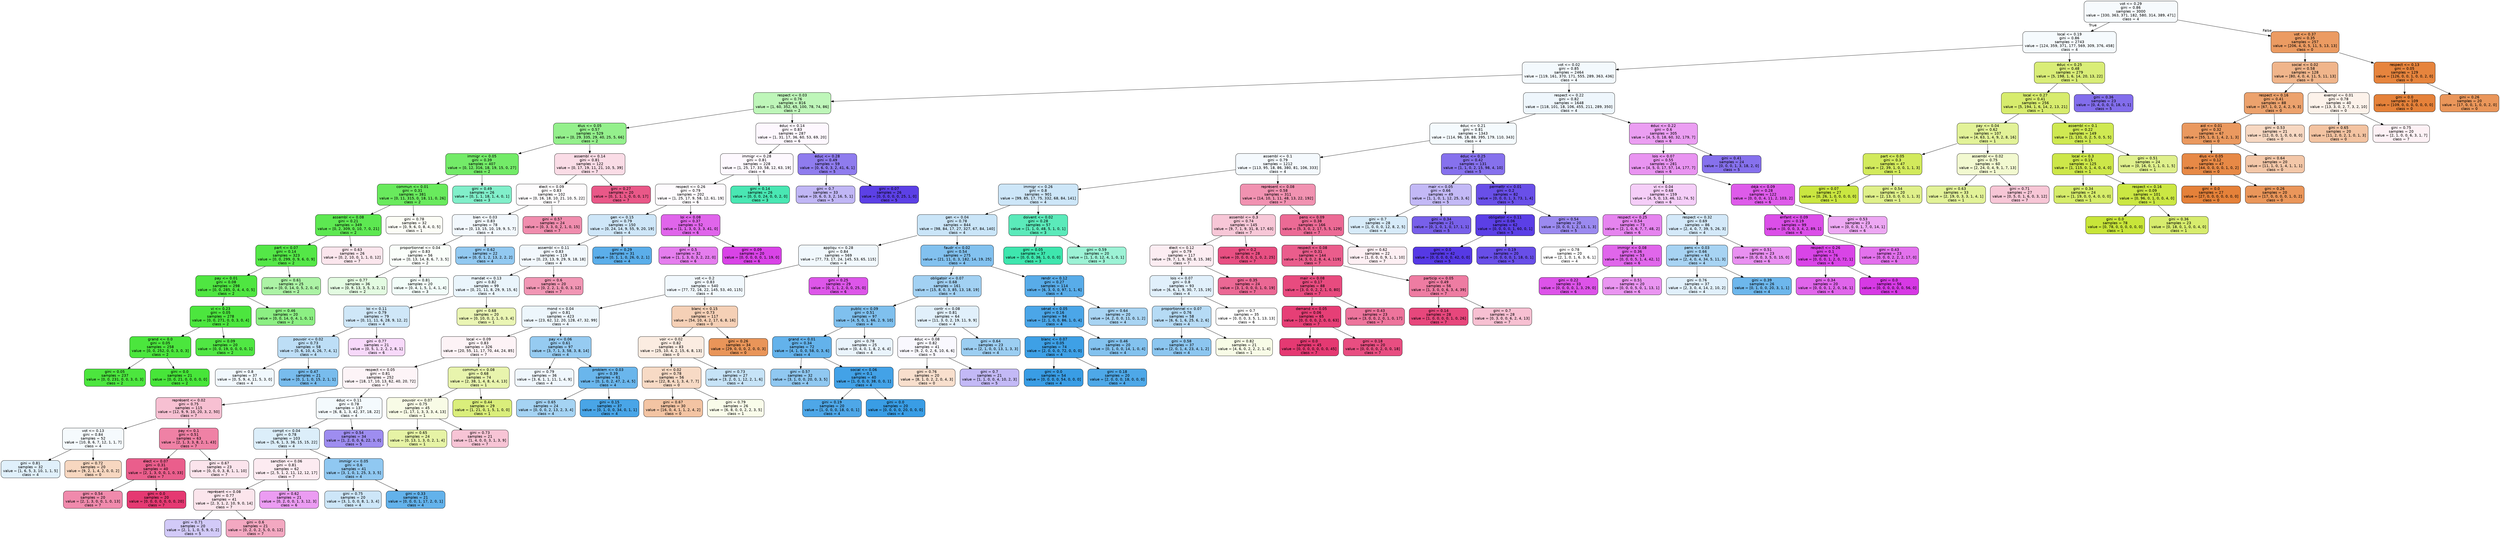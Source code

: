 digraph Tree {
node [shape=box, style="filled, rounded", color="black", fontname=helvetica] ;
edge [fontname=helvetica] ;
0 [label="vot <= 0.29\ngini = 0.86\nsamples = 3000\nvalue = [330, 363, 371, 182, 580, 314, 389, 471]\nclass = 4", fillcolor="#399de50b"] ;
1 [label="local <= 0.19\ngini = 0.86\nsamples = 2743\nvalue = [124, 359, 371, 177, 569, 309, 376, 458]\nclass = 4", fillcolor="#399de50c"] ;
0 -> 1 [labeldistance=2.5, labelangle=45, headlabel="True"] ;
2 [label="vot <= 0.02\ngini = 0.85\nsamples = 2464\nvalue = [119, 161, 370, 171, 555, 289, 363, 436]\nclass = 4", fillcolor="#399de50f"] ;
1 -> 2 ;
3 [label="respect <= 0.03\ngini = 0.76\nsamples = 816\nvalue = [1, 60, 352, 65, 100, 78, 74, 86]\nclass = 2", fillcolor="#47e5395a"] ;
2 -> 3 ;
4 [label="élus <= 0.05\ngini = 0.57\nsamples = 529\nvalue = [0, 29, 335, 29, 40, 25, 5, 66]\nclass = 2", fillcolor="#47e53994"] ;
3 -> 4 ;
5 [label="immigr <= 0.05\ngini = 0.39\nsamples = 407\nvalue = [0, 12, 316, 18, 19, 15, 0, 27]\nclass = 2", fillcolor="#47e539c2"] ;
4 -> 5 ;
6 [label="commun <= 0.01\ngini = 0.31\nsamples = 381\nvalue = [0, 11, 315, 0, 18, 11, 0, 26]\nclass = 2", fillcolor="#47e539d0"] ;
5 -> 6 ;
7 [label="assembl <= 0.08\ngini = 0.21\nsamples = 349\nvalue = [0, 2, 309, 0, 10, 7, 0, 21]\nclass = 2", fillcolor="#47e539e0"] ;
6 -> 7 ;
8 [label="part <= 0.07\ngini = 0.14\nsamples = 323\nvalue = [0, 0, 299, 0, 9, 6, 0, 9]\nclass = 2", fillcolor="#47e539ec"] ;
7 -> 8 ;
9 [label="pay <= 0.01\ngini = 0.08\nsamples = 298\nvalue = [0, 0, 285, 0, 4, 4, 0, 5]\nclass = 2", fillcolor="#47e539f4"] ;
8 -> 9 ;
10 [label="vi <= 0.23\ngini = 0.05\nsamples = 278\nvalue = [0, 0, 271, 0, 0, 3, 0, 4]\nclass = 2", fillcolor="#47e539f8"] ;
9 -> 10 ;
11 [label="grand <= 0.0\ngini = 0.05\nsamples = 258\nvalue = [0, 0, 252, 0, 0, 3, 0, 3]\nclass = 2", fillcolor="#47e539f9"] ;
10 -> 11 ;
12 [label="gini = 0.05\nsamples = 237\nvalue = [0, 0, 231, 0, 0, 3, 0, 3]\nclass = 2", fillcolor="#47e539f8"] ;
11 -> 12 ;
13 [label="gini = 0.0\nsamples = 21\nvalue = [0, 0, 21, 0, 0, 0, 0, 0]\nclass = 2", fillcolor="#47e539ff"] ;
11 -> 13 ;
14 [label="gini = 0.09\nsamples = 20\nvalue = [0, 0, 19, 0, 0, 0, 0, 1]\nclass = 2", fillcolor="#47e539f2"] ;
10 -> 14 ;
15 [label="gini = 0.46\nsamples = 20\nvalue = [0, 0, 14, 0, 4, 1, 0, 1]\nclass = 2", fillcolor="#47e5399f"] ;
9 -> 15 ;
16 [label="gini = 0.61\nsamples = 25\nvalue = [0, 0, 14, 0, 5, 2, 0, 4]\nclass = 2", fillcolor="#47e53973"] ;
8 -> 16 ;
17 [label="gini = 0.63\nsamples = 26\nvalue = [0, 2, 10, 0, 1, 1, 0, 12]\nclass = 7", fillcolor="#e5397220"] ;
7 -> 17 ;
18 [label="gini = 0.78\nsamples = 32\nvalue = [0, 9, 6, 0, 8, 4, 0, 5]\nclass = 1", fillcolor="#c8e5390b"] ;
6 -> 18 ;
19 [label="gini = 0.49\nsamples = 26\nvalue = [0, 1, 1, 18, 1, 4, 0, 1]\nclass = 3", fillcolor="#39e5aca2"] ;
5 -> 19 ;
20 [label="assembl <= 0.14\ngini = 0.81\nsamples = 122\nvalue = [0, 17, 19, 11, 21, 10, 5, 39]\nclass = 7", fillcolor="#e539722d"] ;
4 -> 20 ;
21 [label="élect <= 0.09\ngini = 0.83\nsamples = 102\nvalue = [0, 16, 18, 10, 21, 10, 5, 22]\nclass = 7", fillcolor="#e5397203"] ;
20 -> 21 ;
22 [label="bien <= 0.03\ngini = 0.83\nsamples = 78\nvalue = [0, 13, 15, 10, 19, 9, 5, 7]\nclass = 4", fillcolor="#399de510"] ;
21 -> 22 ;
23 [label="proportionnel <= 0.04\ngini = 0.83\nsamples = 56\nvalue = [0, 13, 14, 8, 6, 7, 3, 5]\nclass = 2", fillcolor="#47e53906"] ;
22 -> 23 ;
24 [label="gini = 0.77\nsamples = 36\nvalue = [0, 9, 13, 3, 5, 3, 2, 1]\nclass = 2", fillcolor="#47e53926"] ;
23 -> 24 ;
25 [label="gini = 0.81\nsamples = 20\nvalue = [0, 4, 1, 5, 1, 4, 1, 4]\nclass = 3", fillcolor="#39e5ac10"] ;
23 -> 25 ;
26 [label="gini = 0.62\nsamples = 22\nvalue = [0, 0, 1, 2, 13, 2, 2, 2]\nclass = 4", fillcolor="#399de58c"] ;
22 -> 26 ;
27 [label="gini = 0.57\nsamples = 24\nvalue = [0, 3, 3, 0, 2, 1, 0, 15]\nclass = 7", fillcolor="#e5397292"] ;
21 -> 27 ;
28 [label="gini = 0.27\nsamples = 20\nvalue = [0, 1, 1, 1, 0, 0, 0, 17]\nclass = 7", fillcolor="#e53972d7"] ;
20 -> 28 ;
29 [label="éduc <= 0.14\ngini = 0.83\nsamples = 287\nvalue = [1, 31, 17, 36, 60, 53, 69, 20]\nclass = 6", fillcolor="#d739e50a"] ;
3 -> 29 ;
30 [label="immigr <= 0.28\ngini = 0.81\nsamples = 228\nvalue = [1, 25, 17, 33, 58, 12, 63, 19]\nclass = 6", fillcolor="#d739e508"] ;
29 -> 30 ;
31 [label="respect <= 0.26\ngini = 0.79\nsamples = 202\nvalue = [1, 25, 17, 9, 58, 12, 61, 19]\nclass = 6", fillcolor="#d739e505"] ;
30 -> 31 ;
32 [label="gen <= 0.15\ngini = 0.79\nsamples = 150\nvalue = [0, 24, 14, 9, 55, 9, 20, 19]\nclass = 4", fillcolor="#399de53f"] ;
31 -> 32 ;
33 [label="assembl <= 0.11\ngini = 0.83\nsamples = 119\nvalue = [0, 23, 13, 9, 29, 9, 18, 18]\nclass = 4", fillcolor="#399de510"] ;
32 -> 33 ;
34 [label="mandat <= 0.13\ngini = 0.82\nsamples = 99\nvalue = [0, 21, 11, 8, 29, 9, 15, 6]\nclass = 4", fillcolor="#399de51a"] ;
33 -> 34 ;
35 [label="loi <= 0.11\ngini = 0.79\nsamples = 79\nvalue = [0, 11, 11, 6, 28, 9, 12, 2]\nclass = 4", fillcolor="#399de53d"] ;
34 -> 35 ;
36 [label="pouvoir <= 0.02\ngini = 0.73\nsamples = 58\nvalue = [0, 6, 10, 4, 26, 7, 4, 1]\nclass = 4", fillcolor="#399de555"] ;
35 -> 36 ;
37 [label="gini = 0.8\nsamples = 37\nvalue = [0, 5, 9, 4, 11, 5, 3, 0]\nclass = 4", fillcolor="#399de512"] ;
36 -> 37 ;
38 [label="gini = 0.47\nsamples = 21\nvalue = [0, 1, 1, 0, 15, 2, 1, 1]\nclass = 4", fillcolor="#399de5ae"] ;
36 -> 38 ;
39 [label="gini = 0.77\nsamples = 21\nvalue = [0, 5, 1, 2, 2, 2, 8, 1]\nclass = 6", fillcolor="#d739e530"] ;
35 -> 39 ;
40 [label="gini = 0.68\nsamples = 20\nvalue = [0, 10, 0, 2, 1, 0, 3, 4]\nclass = 1", fillcolor="#c8e53960"] ;
34 -> 40 ;
41 [label="gini = 0.6\nsamples = 20\nvalue = [0, 2, 2, 1, 0, 0, 3, 12]\nclass = 7", fillcolor="#e5397287"] ;
33 -> 41 ;
42 [label="gini = 0.29\nsamples = 31\nvalue = [0, 1, 1, 0, 26, 0, 2, 1]\nclass = 4", fillcolor="#399de5d3"] ;
32 -> 42 ;
43 [label="loi <= 0.08\ngini = 0.37\nsamples = 52\nvalue = [1, 1, 3, 0, 3, 3, 41, 0]\nclass = 6", fillcolor="#d739e5c6"] ;
31 -> 43 ;
44 [label="gini = 0.5\nsamples = 32\nvalue = [1, 1, 3, 0, 3, 2, 22, 0]\nclass = 6", fillcolor="#d739e5a7"] ;
43 -> 44 ;
45 [label="gini = 0.09\nsamples = 20\nvalue = [0, 0, 0, 0, 0, 1, 19, 0]\nclass = 6", fillcolor="#d739e5f2"] ;
43 -> 45 ;
46 [label="gini = 0.14\nsamples = 26\nvalue = [0, 0, 0, 24, 0, 0, 2, 0]\nclass = 3", fillcolor="#39e5acea"] ;
30 -> 46 ;
47 [label="éduc <= 0.28\ngini = 0.49\nsamples = 59\nvalue = [0, 6, 0, 3, 2, 41, 6, 1]\nclass = 5", fillcolor="#5639e5a8"] ;
29 -> 47 ;
48 [label="gini = 0.7\nsamples = 33\nvalue = [0, 6, 0, 3, 2, 16, 5, 1]\nclass = 5", fillcolor="#5639e55e"] ;
47 -> 48 ;
49 [label="gini = 0.07\nsamples = 26\nvalue = [0, 0, 0, 0, 0, 25, 1, 0]\nclass = 5", fillcolor="#5639e5f5"] ;
47 -> 49 ;
50 [label="respect <= 0.22\ngini = 0.82\nsamples = 1648\nvalue = [118, 101, 18, 106, 455, 211, 289, 350]\nclass = 4", fillcolor="#399de515"] ;
2 -> 50 ;
51 [label="éduc <= 0.21\ngini = 0.81\nsamples = 1343\nvalue = [114, 96, 18, 88, 395, 179, 110, 343]\nclass = 4", fillcolor="#399de50d"] ;
50 -> 51 ;
52 [label="assembl <= 0.1\ngini = 0.79\nsamples = 1212\nvalue = [113, 95, 18, 86, 380, 81, 106, 333]\nclass = 4", fillcolor="#399de50e"] ;
51 -> 52 ;
53 [label="immigr <= 0.26\ngini = 0.8\nsamples = 901\nvalue = [99, 85, 17, 75, 332, 68, 84, 141]\nclass = 4", fillcolor="#399de540"] ;
52 -> 53 ;
54 [label="gen <= 0.04\ngini = 0.78\nsamples = 844\nvalue = [98, 84, 17, 27, 327, 67, 84, 140]\nclass = 4", fillcolor="#399de544"] ;
53 -> 54 ;
55 [label="appliqu <= 0.28\ngini = 0.84\nsamples = 569\nvalue = [77, 73, 17, 24, 145, 53, 65, 115]\nclass = 4", fillcolor="#399de511"] ;
54 -> 55 ;
56 [label="vot <= 0.2\ngini = 0.83\nsamples = 540\nvalue = [77, 72, 16, 22, 145, 53, 40, 115]\nclass = 4", fillcolor="#399de512"] ;
55 -> 56 ;
57 [label="mond <= 0.04\ngini = 0.81\nsamples = 423\nvalue = [23, 62, 12, 20, 128, 47, 32, 99]\nclass = 4", fillcolor="#399de517"] ;
56 -> 57 ;
58 [label="local <= 0.09\ngini = 0.83\nsamples = 326\nvalue = [20, 55, 11, 17, 70, 44, 24, 85]\nclass = 7", fillcolor="#e539720f"] ;
57 -> 58 ;
59 [label="respect <= 0.05\ngini = 0.81\nsamples = 252\nvalue = [18, 17, 10, 13, 62, 40, 20, 72]\nclass = 7", fillcolor="#e539720d"] ;
58 -> 59 ;
60 [label="représent <= 0.02\ngini = 0.75\nsamples = 115\nvalue = [12, 9, 9, 10, 20, 3, 2, 50]\nclass = 7", fillcolor="#e5397251"] ;
59 -> 60 ;
61 [label="vot <= 0.13\ngini = 0.84\nsamples = 52\nvalue = [10, 8, 6, 7, 12, 1, 1, 7]\nclass = 4", fillcolor="#399de50c"] ;
60 -> 61 ;
62 [label="gini = 0.81\nsamples = 32\nvalue = [1, 6, 5, 3, 10, 1, 1, 5]\nclass = 4", fillcolor="#399de527"] ;
61 -> 62 ;
63 [label="gini = 0.72\nsamples = 20\nvalue = [9, 2, 1, 4, 2, 0, 0, 2]\nclass = 0", fillcolor="#e5813950"] ;
61 -> 63 ;
64 [label="pay <= 0.1\ngini = 0.51\nsamples = 63\nvalue = [2, 1, 3, 3, 8, 2, 1, 43]\nclass = 7", fillcolor="#e53972a2"] ;
60 -> 64 ;
65 [label="élect <= 0.07\ngini = 0.31\nsamples = 40\nvalue = [2, 1, 3, 0, 0, 1, 0, 33]\nclass = 7", fillcolor="#e53972cf"] ;
64 -> 65 ;
66 [label="gini = 0.54\nsamples = 20\nvalue = [2, 1, 3, 0, 0, 1, 0, 13]\nclass = 7", fillcolor="#e5397296"] ;
65 -> 66 ;
67 [label="gini = 0.0\nsamples = 20\nvalue = [0, 0, 0, 0, 0, 0, 0, 20]\nclass = 7", fillcolor="#e53972ff"] ;
65 -> 67 ;
68 [label="gini = 0.67\nsamples = 23\nvalue = [0, 0, 0, 3, 8, 1, 1, 10]\nclass = 7", fillcolor="#e5397222"] ;
64 -> 68 ;
69 [label="éduc <= 0.11\ngini = 0.78\nsamples = 137\nvalue = [6, 8, 1, 3, 42, 37, 18, 22]\nclass = 4", fillcolor="#399de50d"] ;
59 -> 69 ;
70 [label="compt <= 0.04\ngini = 0.78\nsamples = 103\nvalue = [5, 6, 1, 3, 36, 15, 15, 22]\nclass = 4", fillcolor="#399de52c"] ;
69 -> 70 ;
71 [label="sanction <= 0.06\ngini = 0.81\nsamples = 62\nvalue = [2, 5, 1, 2, 11, 12, 12, 17]\nclass = 7", fillcolor="#e5397219"] ;
70 -> 71 ;
72 [label="représent <= 0.08\ngini = 0.77\nsamples = 41\nvalue = [2, 3, 1, 2, 10, 9, 0, 14]\nclass = 7", fillcolor="#e5397221"] ;
71 -> 72 ;
73 [label="gini = 0.71\nsamples = 20\nvalue = [2, 1, 1, 0, 5, 9, 0, 2]\nclass = 5", fillcolor="#5639e544"] ;
72 -> 73 ;
74 [label="gini = 0.6\nsamples = 21\nvalue = [0, 2, 0, 2, 5, 0, 0, 12]\nclass = 7", fillcolor="#e5397270"] ;
72 -> 74 ;
75 [label="gini = 0.62\nsamples = 21\nvalue = [0, 2, 0, 0, 1, 3, 12, 3]\nclass = 6", fillcolor="#d739e57f"] ;
71 -> 75 ;
76 [label="immigr <= 0.05\ngini = 0.6\nsamples = 41\nvalue = [3, 1, 0, 1, 25, 3, 3, 5]\nclass = 4", fillcolor="#399de58e"] ;
70 -> 76 ;
77 [label="gini = 0.75\nsamples = 20\nvalue = [3, 1, 0, 0, 8, 1, 3, 4]\nclass = 4", fillcolor="#399de540"] ;
76 -> 77 ;
78 [label="gini = 0.33\nsamples = 21\nvalue = [0, 0, 0, 1, 17, 2, 0, 1]\nclass = 4", fillcolor="#399de5c9"] ;
76 -> 78 ;
79 [label="gini = 0.54\nsamples = 34\nvalue = [1, 2, 0, 0, 6, 22, 3, 0]\nclass = 5", fillcolor="#5639e592"] ;
69 -> 79 ;
80 [label="commun <= 0.08\ngini = 0.68\nsamples = 74\nvalue = [2, 38, 1, 4, 8, 4, 4, 13]\nclass = 1", fillcolor="#c8e53969"] ;
58 -> 80 ;
81 [label="pouvoir <= 0.07\ngini = 0.75\nsamples = 45\nvalue = [1, 17, 1, 3, 3, 3, 4, 13]\nclass = 1", fillcolor="#c8e53920"] ;
80 -> 81 ;
82 [label="gini = 0.65\nsamples = 24\nvalue = [0, 13, 1, 3, 0, 2, 1, 4]\nclass = 1", fillcolor="#c8e53973"] ;
81 -> 82 ;
83 [label="gini = 0.73\nsamples = 21\nvalue = [1, 4, 0, 0, 3, 1, 3, 9]\nclass = 7", fillcolor="#e539724b"] ;
81 -> 83 ;
84 [label="gini = 0.44\nsamples = 29\nvalue = [1, 21, 0, 1, 5, 1, 0, 0]\nclass = 1", fillcolor="#c8e539aa"] ;
80 -> 84 ;
85 [label="pay <= 0.06\ngini = 0.61\nsamples = 97\nvalue = [3, 7, 1, 3, 58, 3, 8, 14]\nclass = 4", fillcolor="#399de587"] ;
57 -> 85 ;
86 [label="gini = 0.79\nsamples = 36\nvalue = [3, 6, 1, 1, 11, 1, 4, 9]\nclass = 4", fillcolor="#399de513"] ;
85 -> 86 ;
87 [label="problem <= 0.03\ngini = 0.39\nsamples = 61\nvalue = [0, 1, 0, 2, 47, 2, 4, 5]\nclass = 4", fillcolor="#399de5bf"] ;
85 -> 87 ;
88 [label="gini = 0.65\nsamples = 24\nvalue = [0, 0, 0, 2, 13, 2, 3, 4]\nclass = 4", fillcolor="#399de573"] ;
87 -> 88 ;
89 [label="gini = 0.15\nsamples = 37\nvalue = [0, 1, 0, 0, 34, 0, 1, 1]\nclass = 4", fillcolor="#399de5ea"] ;
87 -> 89 ;
90 [label="blanc <= 0.15\ngini = 0.73\nsamples = 117\nvalue = [54, 10, 4, 2, 17, 6, 8, 16]\nclass = 0", fillcolor="#e581395e"] ;
56 -> 90 ;
91 [label="voir <= 0.02\ngini = 0.82\nsamples = 83\nvalue = [25, 10, 4, 2, 15, 6, 8, 13]\nclass = 0", fillcolor="#e5813926"] ;
90 -> 91 ;
92 [label="vi <= 0.02\ngini = 0.78\nsamples = 56\nvalue = [22, 8, 4, 1, 3, 4, 7, 7]\nclass = 0", fillcolor="#e581394a"] ;
91 -> 92 ;
93 [label="gini = 0.67\nsamples = 30\nvalue = [16, 0, 4, 1, 1, 2, 4, 2]\nclass = 0", fillcolor="#e5813976"] ;
92 -> 93 ;
94 [label="gini = 0.79\nsamples = 26\nvalue = [6, 8, 0, 0, 2, 2, 3, 5]\nclass = 1", fillcolor="#c8e5391a"] ;
92 -> 94 ;
95 [label="gini = 0.73\nsamples = 27\nvalue = [3, 2, 0, 1, 12, 2, 1, 6]\nclass = 4", fillcolor="#399de549"] ;
91 -> 95 ;
96 [label="gini = 0.26\nsamples = 34\nvalue = [29, 0, 0, 0, 2, 0, 0, 3]\nclass = 0", fillcolor="#e58139d6"] ;
90 -> 96 ;
97 [label="gini = 0.25\nsamples = 29\nvalue = [0, 1, 1, 2, 0, 0, 25, 0]\nclass = 6", fillcolor="#d739e5d9"] ;
55 -> 97 ;
98 [label="faudr <= 0.02\ngini = 0.54\nsamples = 275\nvalue = [21, 11, 0, 3, 182, 14, 19, 25]\nclass = 4", fillcolor="#399de5a0"] ;
54 -> 98 ;
99 [label="obligatoir <= 0.07\ngini = 0.68\nsamples = 161\nvalue = [15, 8, 0, 3, 85, 13, 18, 19]\nclass = 4", fillcolor="#399de577"] ;
98 -> 99 ;
100 [label="public <= 0.09\ngini = 0.51\nsamples = 97\nvalue = [4, 5, 0, 1, 66, 2, 9, 10]\nclass = 4", fillcolor="#399de5a4"] ;
99 -> 100 ;
101 [label="grand <= 0.01\ngini = 0.34\nsamples = 72\nvalue = [4, 1, 0, 0, 58, 0, 3, 6]\nclass = 4", fillcolor="#399de5c9"] ;
100 -> 101 ;
102 [label="gini = 0.57\nsamples = 32\nvalue = [3, 1, 0, 0, 20, 0, 3, 5]\nclass = 4", fillcolor="#399de58e"] ;
101 -> 102 ;
103 [label="social <= 0.06\ngini = 0.1\nsamples = 40\nvalue = [1, 0, 0, 0, 38, 0, 0, 1]\nclass = 4", fillcolor="#399de5f2"] ;
101 -> 103 ;
104 [label="gini = 0.19\nsamples = 20\nvalue = [1, 0, 0, 0, 18, 0, 0, 1]\nclass = 4", fillcolor="#399de5e4"] ;
103 -> 104 ;
105 [label="gini = 0.0\nsamples = 20\nvalue = [0, 0, 0, 0, 20, 0, 0, 0]\nclass = 4", fillcolor="#399de5ff"] ;
103 -> 105 ;
106 [label="gini = 0.78\nsamples = 25\nvalue = [0, 4, 0, 1, 8, 2, 6, 4]\nclass = 4", fillcolor="#399de51b"] ;
100 -> 106 ;
107 [label="contr <= 0.08\ngini = 0.81\nsamples = 64\nvalue = [11, 3, 0, 2, 19, 11, 9, 9]\nclass = 4", fillcolor="#399de526"] ;
99 -> 107 ;
108 [label="éduc <= 0.08\ngini = 0.82\nsamples = 41\nvalue = [9, 2, 0, 2, 6, 10, 6, 6]\nclass = 5", fillcolor="#5639e508"] ;
107 -> 108 ;
109 [label="gini = 0.76\nsamples = 20\nvalue = [8, 1, 0, 2, 2, 0, 4, 3]\nclass = 0", fillcolor="#e5813940"] ;
108 -> 109 ;
110 [label="gini = 0.7\nsamples = 21\nvalue = [1, 1, 0, 0, 4, 10, 2, 3]\nclass = 5", fillcolor="#5639e55a"] ;
108 -> 110 ;
111 [label="gini = 0.64\nsamples = 23\nvalue = [2, 1, 0, 0, 13, 1, 3, 3]\nclass = 4", fillcolor="#399de57f"] ;
107 -> 111 ;
112 [label="rendr <= 0.12\ngini = 0.27\nsamples = 114\nvalue = [6, 3, 0, 0, 97, 1, 1, 6]\nclass = 4", fillcolor="#399de5d7"] ;
98 -> 112 ;
113 [label="sénat <= 0.05\ngini = 0.16\nsamples = 94\nvalue = [2, 1, 0, 0, 86, 1, 0, 4]\nclass = 4", fillcolor="#399de5e8"] ;
112 -> 113 ;
114 [label="blanc <= 0.07\ngini = 0.05\nsamples = 74\nvalue = [2, 0, 0, 0, 72, 0, 0, 0]\nclass = 4", fillcolor="#399de5f8"] ;
113 -> 114 ;
115 [label="gini = 0.0\nsamples = 54\nvalue = [0, 0, 0, 0, 54, 0, 0, 0]\nclass = 4", fillcolor="#399de5ff"] ;
114 -> 115 ;
116 [label="gini = 0.18\nsamples = 20\nvalue = [2, 0, 0, 0, 18, 0, 0, 0]\nclass = 4", fillcolor="#399de5e3"] ;
114 -> 116 ;
117 [label="gini = 0.46\nsamples = 20\nvalue = [0, 1, 0, 0, 14, 1, 0, 4]\nclass = 4", fillcolor="#399de59f"] ;
113 -> 117 ;
118 [label="gini = 0.64\nsamples = 20\nvalue = [4, 2, 0, 0, 11, 0, 1, 2]\nclass = 4", fillcolor="#399de570"] ;
112 -> 118 ;
119 [label="doivent <= 0.02\ngini = 0.28\nsamples = 57\nvalue = [1, 1, 0, 48, 5, 1, 0, 1]\nclass = 3", fillcolor="#39e5acd3"] ;
53 -> 119 ;
120 [label="gini = 0.05\nsamples = 37\nvalue = [0, 0, 0, 36, 1, 0, 0, 0]\nclass = 3", fillcolor="#39e5acf8"] ;
119 -> 120 ;
121 [label="gini = 0.59\nsamples = 20\nvalue = [1, 1, 0, 12, 4, 1, 0, 1]\nclass = 3", fillcolor="#39e5ac7f"] ;
119 -> 121 ;
122 [label="représent <= 0.08\ngini = 0.58\nsamples = 311\nvalue = [14, 10, 1, 11, 48, 13, 22, 192]\nclass = 7", fillcolor="#e539728c"] ;
52 -> 122 ;
123 [label="assembl <= 0.3\ngini = 0.74\nsamples = 145\nvalue = [9, 7, 1, 9, 31, 8, 17, 63]\nclass = 7", fillcolor="#e5397248"] ;
122 -> 123 ;
124 [label="élect <= 0.12\ngini = 0.79\nsamples = 117\nvalue = [9, 7, 1, 9, 30, 8, 15, 38]\nclass = 7", fillcolor="#e5397217"] ;
123 -> 124 ;
125 [label="lois <= 0.07\ngini = 0.8\nsamples = 93\nvalue = [6, 6, 1, 9, 30, 7, 15, 19]\nclass = 4", fillcolor="#399de526"] ;
124 -> 125 ;
126 [label="proportionnel <= 0.07\ngini = 0.76\nsamples = 58\nvalue = [6, 6, 1, 6, 25, 6, 2, 6]\nclass = 4", fillcolor="#399de55d"] ;
125 -> 126 ;
127 [label="gini = 0.58\nsamples = 37\nvalue = [2, 0, 1, 4, 23, 4, 1, 2]\nclass = 4", fillcolor="#399de593"] ;
126 -> 127 ;
128 [label="gini = 0.82\nsamples = 21\nvalue = [4, 6, 0, 2, 2, 2, 1, 4]\nclass = 1", fillcolor="#c8e5391e"] ;
126 -> 128 ;
129 [label="gini = 0.7\nsamples = 35\nvalue = [0, 0, 0, 3, 5, 1, 13, 13]\nclass = 6", fillcolor="#d739e500"] ;
125 -> 129 ;
130 [label="gini = 0.35\nsamples = 24\nvalue = [3, 1, 0, 0, 0, 1, 0, 19]\nclass = 7", fillcolor="#e53972c2"] ;
124 -> 130 ;
131 [label="gini = 0.2\nsamples = 28\nvalue = [0, 0, 0, 0, 1, 0, 2, 25]\nclass = 7", fillcolor="#e53972e2"] ;
123 -> 131 ;
132 [label="pens <= 0.09\ngini = 0.38\nsamples = 166\nvalue = [5, 3, 0, 2, 17, 5, 5, 129]\nclass = 7", fillcolor="#e53972c0"] ;
122 -> 132 ;
133 [label="respect <= 0.08\ngini = 0.31\nsamples = 144\nvalue = [4, 3, 0, 2, 8, 4, 4, 119]\nclass = 7", fillcolor="#e53972d0"] ;
132 -> 133 ;
134 [label="mair <= 0.08\ngini = 0.17\nsamples = 88\nvalue = [3, 0, 0, 2, 2, 1, 0, 80]\nclass = 7", fillcolor="#e53972e7"] ;
133 -> 134 ;
135 [label="demand <= 0.05\ngini = 0.06\nsamples = 65\nvalue = [0, 0, 0, 0, 2, 0, 0, 63]\nclass = 7", fillcolor="#e53972f7"] ;
134 -> 135 ;
136 [label="gini = 0.0\nsamples = 45\nvalue = [0, 0, 0, 0, 0, 0, 0, 45]\nclass = 7", fillcolor="#e53972ff"] ;
135 -> 136 ;
137 [label="gini = 0.18\nsamples = 20\nvalue = [0, 0, 0, 0, 2, 0, 0, 18]\nclass = 7", fillcolor="#e53972e3"] ;
135 -> 137 ;
138 [label="gini = 0.43\nsamples = 23\nvalue = [3, 0, 0, 2, 0, 1, 0, 17]\nclass = 7", fillcolor="#e53972b2"] ;
134 -> 138 ;
139 [label="particip <= 0.05\ngini = 0.49\nsamples = 56\nvalue = [1, 3, 0, 0, 6, 3, 4, 39]\nclass = 7", fillcolor="#e53972a8"] ;
133 -> 139 ;
140 [label="gini = 0.14\nsamples = 28\nvalue = [1, 0, 0, 0, 0, 1, 0, 26]\nclass = 7", fillcolor="#e53972ec"] ;
139 -> 140 ;
141 [label="gini = 0.7\nsamples = 28\nvalue = [0, 3, 0, 0, 6, 2, 4, 13]\nclass = 7", fillcolor="#e5397251"] ;
139 -> 141 ;
142 [label="gini = 0.62\nsamples = 22\nvalue = [1, 0, 0, 0, 9, 1, 1, 10]\nclass = 7", fillcolor="#e5397214"] ;
132 -> 142 ;
143 [label="éduc <= 0.25\ngini = 0.42\nsamples = 131\nvalue = [1, 1, 0, 2, 15, 98, 4, 10]\nclass = 5", fillcolor="#5639e5b6"] ;
51 -> 143 ;
144 [label="mair <= 0.05\ngini = 0.66\nsamples = 49\nvalue = [1, 1, 0, 1, 12, 25, 3, 6]\nclass = 5", fillcolor="#5639e55a"] ;
143 -> 144 ;
145 [label="gini = 0.7\nsamples = 28\nvalue = [1, 0, 0, 0, 12, 8, 2, 5]\nclass = 4", fillcolor="#399de533"] ;
144 -> 145 ;
146 [label="gini = 0.34\nsamples = 21\nvalue = [0, 1, 0, 1, 0, 17, 1, 1]\nclass = 5", fillcolor="#5639e5cc"] ;
144 -> 146 ;
147 [label="permettr <= 0.01\ngini = 0.2\nsamples = 82\nvalue = [0, 0, 0, 1, 3, 73, 1, 4]\nclass = 5", fillcolor="#5639e5e2"] ;
143 -> 147 ;
148 [label="obligatoir <= 0.11\ngini = 0.06\nsamples = 62\nvalue = [0, 0, 0, 0, 1, 60, 0, 1]\nclass = 5", fillcolor="#5639e5f7"] ;
147 -> 148 ;
149 [label="gini = 0.0\nsamples = 42\nvalue = [0, 0, 0, 0, 0, 42, 0, 0]\nclass = 5", fillcolor="#5639e5ff"] ;
148 -> 149 ;
150 [label="gini = 0.19\nsamples = 20\nvalue = [0, 0, 0, 0, 1, 18, 0, 1]\nclass = 5", fillcolor="#5639e5e4"] ;
148 -> 150 ;
151 [label="gini = 0.54\nsamples = 20\nvalue = [0, 0, 0, 1, 2, 13, 1, 3]\nclass = 5", fillcolor="#5639e596"] ;
147 -> 151 ;
152 [label="éduc <= 0.22\ngini = 0.6\nsamples = 305\nvalue = [4, 5, 0, 18, 60, 32, 179, 7]\nclass = 6", fillcolor="#d739e57c"] ;
50 -> 152 ;
153 [label="lois <= 0.07\ngini = 0.55\nsamples = 281\nvalue = [4, 5, 0, 17, 57, 14, 177, 7]\nclass = 6", fillcolor="#d739e589"] ;
152 -> 153 ;
154 [label="vi <= 0.04\ngini = 0.68\nsamples = 159\nvalue = [4, 5, 0, 13, 46, 12, 74, 5]\nclass = 6", fillcolor="#d739e53f"] ;
153 -> 154 ;
155 [label="respect <= 0.25\ngini = 0.54\nsamples = 73\nvalue = [2, 1, 0, 6, 7, 7, 48, 2]\nclass = 6", fillcolor="#d739e59e"] ;
154 -> 155 ;
156 [label="gini = 0.78\nsamples = 20\nvalue = [2, 1, 0, 1, 6, 3, 6, 1]\nclass = 4", fillcolor="#399de500"] ;
155 -> 156 ;
157 [label="immigr <= 0.08\ngini = 0.36\nsamples = 53\nvalue = [0, 0, 0, 5, 1, 4, 42, 1]\nclass = 6", fillcolor="#d739e5c5"] ;
155 -> 157 ;
158 [label="gini = 0.22\nsamples = 33\nvalue = [0, 0, 0, 0, 1, 3, 29, 0]\nclass = 6", fillcolor="#d739e5dd"] ;
157 -> 158 ;
159 [label="gini = 0.51\nsamples = 20\nvalue = [0, 0, 0, 5, 0, 1, 13, 1]\nclass = 6", fillcolor="#d739e588"] ;
157 -> 159 ;
160 [label="respect <= 0.32\ngini = 0.69\nsamples = 86\nvalue = [2, 4, 0, 7, 39, 5, 26, 3]\nclass = 4", fillcolor="#399de537"] ;
154 -> 160 ;
161 [label="pens <= 0.03\ngini = 0.66\nsamples = 63\nvalue = [2, 4, 0, 4, 34, 5, 11, 3]\nclass = 4", fillcolor="#399de571"] ;
160 -> 161 ;
162 [label="gini = 0.76\nsamples = 37\nvalue = [2, 3, 0, 4, 14, 2, 10, 2]\nclass = 4", fillcolor="#399de526"] ;
161 -> 162 ;
163 [label="gini = 0.39\nsamples = 26\nvalue = [0, 1, 0, 0, 20, 3, 1, 1]\nclass = 4", fillcolor="#399de5bc"] ;
161 -> 163 ;
164 [label="gini = 0.51\nsamples = 23\nvalue = [0, 0, 0, 3, 5, 0, 15, 0]\nclass = 6", fillcolor="#d739e58e"] ;
160 -> 164 ;
165 [label="déjà <= 0.09\ngini = 0.28\nsamples = 122\nvalue = [0, 0, 0, 4, 11, 2, 103, 2]\nclass = 6", fillcolor="#d739e5d3"] ;
153 -> 165 ;
166 [label="enfant <= 0.09\ngini = 0.19\nsamples = 99\nvalue = [0, 0, 0, 3, 4, 2, 89, 1]\nclass = 6", fillcolor="#d739e5e4"] ;
165 -> 166 ;
167 [label="respect <= 0.26\ngini = 0.1\nsamples = 76\nvalue = [0, 0, 0, 1, 2, 0, 72, 1]\nclass = 6", fillcolor="#d739e5f1"] ;
166 -> 167 ;
168 [label="gini = 0.34\nsamples = 20\nvalue = [0, 0, 0, 1, 2, 0, 16, 1]\nclass = 6", fillcolor="#d739e5c6"] ;
167 -> 168 ;
169 [label="gini = 0.0\nsamples = 56\nvalue = [0, 0, 0, 0, 0, 0, 56, 0]\nclass = 6", fillcolor="#d739e5ff"] ;
167 -> 169 ;
170 [label="gini = 0.43\nsamples = 23\nvalue = [0, 0, 0, 2, 2, 2, 17, 0]\nclass = 6", fillcolor="#d739e5b6"] ;
166 -> 170 ;
171 [label="gini = 0.53\nsamples = 23\nvalue = [0, 0, 0, 1, 7, 0, 14, 1]\nclass = 6", fillcolor="#d739e570"] ;
165 -> 171 ;
172 [label="gini = 0.41\nsamples = 24\nvalue = [0, 0, 0, 1, 3, 18, 2, 0]\nclass = 5", fillcolor="#5639e5b6"] ;
152 -> 172 ;
173 [label="éduc <= 0.25\ngini = 0.48\nsamples = 279\nvalue = [5, 198, 1, 6, 14, 20, 13, 22]\nclass = 1", fillcolor="#c8e539af"] ;
1 -> 173 ;
174 [label="local <= 0.27\ngini = 0.41\nsamples = 256\nvalue = [5, 194, 1, 6, 14, 2, 13, 21]\nclass = 1", fillcolor="#c8e539bc"] ;
173 -> 174 ;
175 [label="pay <= 0.04\ngini = 0.62\nsamples = 107\nvalue = [4, 63, 1, 4, 9, 2, 8, 16]\nclass = 1", fillcolor="#c8e53984"] ;
174 -> 175 ;
176 [label="part <= 0.05\ngini = 0.3\nsamples = 47\nvalue = [2, 39, 1, 0, 0, 1, 1, 3]\nclass = 1", fillcolor="#c8e539d1"] ;
175 -> 176 ;
177 [label="gini = 0.07\nsamples = 27\nvalue = [0, 26, 1, 0, 0, 0, 0, 0]\nclass = 1", fillcolor="#c8e539f5"] ;
176 -> 177 ;
178 [label="gini = 0.54\nsamples = 20\nvalue = [2, 13, 0, 0, 0, 1, 1, 3]\nclass = 1", fillcolor="#c8e53996"] ;
176 -> 178 ;
179 [label="assembl <= 0.02\ngini = 0.75\nsamples = 60\nvalue = [2, 24, 0, 4, 9, 1, 7, 13]\nclass = 1", fillcolor="#c8e5393c"] ;
175 -> 179 ;
180 [label="gini = 0.63\nsamples = 33\nvalue = [2, 19, 0, 3, 3, 1, 4, 1]\nclass = 1", fillcolor="#c8e53984"] ;
179 -> 180 ;
181 [label="gini = 0.71\nsamples = 27\nvalue = [0, 5, 0, 1, 6, 0, 3, 12]\nclass = 7", fillcolor="#e5397249"] ;
179 -> 181 ;
182 [label="assembl <= 0.1\ngini = 0.22\nsamples = 149\nvalue = [1, 131, 0, 2, 5, 0, 5, 5]\nclass = 1", fillcolor="#c8e539df"] ;
174 -> 182 ;
183 [label="local <= 0.3\ngini = 0.15\nsamples = 125\nvalue = [1, 115, 0, 1, 4, 0, 4, 0]\nclass = 1", fillcolor="#c8e539ea"] ;
182 -> 183 ;
184 [label="gini = 0.34\nsamples = 24\nvalue = [1, 19, 0, 0, 4, 0, 0, 0]\nclass = 1", fillcolor="#c8e539bf"] ;
183 -> 184 ;
185 [label="respect <= 0.16\ngini = 0.09\nsamples = 101\nvalue = [0, 96, 0, 1, 0, 0, 4, 0]\nclass = 1", fillcolor="#c8e539f2"] ;
183 -> 185 ;
186 [label="gini = 0.0\nsamples = 78\nvalue = [0, 78, 0, 0, 0, 0, 0, 0]\nclass = 1", fillcolor="#c8e539ff"] ;
185 -> 186 ;
187 [label="gini = 0.36\nsamples = 23\nvalue = [0, 18, 0, 1, 0, 0, 4, 0]\nclass = 1", fillcolor="#c8e539bc"] ;
185 -> 187 ;
188 [label="gini = 0.51\nsamples = 24\nvalue = [0, 16, 0, 1, 1, 0, 1, 5]\nclass = 1", fillcolor="#c8e53994"] ;
182 -> 188 ;
189 [label="gini = 0.36\nsamples = 23\nvalue = [0, 4, 0, 0, 0, 18, 0, 1]\nclass = 5", fillcolor="#5639e5bc"] ;
173 -> 189 ;
190 [label="vot <= 0.37\ngini = 0.35\nsamples = 257\nvalue = [206, 4, 0, 5, 11, 5, 13, 13]\nclass = 0", fillcolor="#e58139ca"] ;
0 -> 190 [labeldistance=2.5, labelangle=-45, headlabel="False"] ;
191 [label="social <= 0.02\ngini = 0.58\nsamples = 128\nvalue = [80, 4, 0, 4, 11, 5, 11, 13]\nclass = 0", fillcolor="#e5813995"] ;
190 -> 191 ;
192 [label="respect <= 0.16\ngini = 0.41\nsamples = 88\nvalue = [67, 1, 0, 2, 4, 2, 9, 3]\nclass = 0", fillcolor="#e58139bb"] ;
191 -> 192 ;
193 [label="aid <= 0.01\ngini = 0.32\nsamples = 67\nvalue = [55, 1, 0, 1, 4, 2, 1, 3]\nclass = 0", fillcolor="#e58139ce"] ;
192 -> 193 ;
194 [label="élus <= 0.05\ngini = 0.12\nsamples = 47\nvalue = [44, 0, 0, 0, 0, 1, 0, 2]\nclass = 0", fillcolor="#e58139ee"] ;
193 -> 194 ;
195 [label="gini = 0.0\nsamples = 27\nvalue = [27, 0, 0, 0, 0, 0, 0, 0]\nclass = 0", fillcolor="#e58139ff"] ;
194 -> 195 ;
196 [label="gini = 0.26\nsamples = 20\nvalue = [17, 0, 0, 0, 0, 1, 0, 2]\nclass = 0", fillcolor="#e58139d4"] ;
194 -> 196 ;
197 [label="gini = 0.64\nsamples = 20\nvalue = [11, 1, 0, 1, 4, 1, 1, 1]\nclass = 0", fillcolor="#e5813970"] ;
193 -> 197 ;
198 [label="gini = 0.53\nsamples = 21\nvalue = [12, 0, 0, 1, 0, 0, 8, 0]\nclass = 0", fillcolor="#e581394e"] ;
192 -> 198 ;
199 [label="exempl <= 0.01\ngini = 0.78\nsamples = 40\nvalue = [13, 3, 0, 2, 7, 3, 2, 10]\nclass = 0", fillcolor="#e581391a"] ;
191 -> 199 ;
200 [label="gini = 0.65\nsamples = 20\nvalue = [11, 2, 0, 2, 1, 0, 1, 3]\nclass = 0", fillcolor="#e5813978"] ;
199 -> 200 ;
201 [label="gini = 0.75\nsamples = 20\nvalue = [2, 1, 0, 0, 6, 3, 1, 7]\nclass = 7", fillcolor="#e5397212"] ;
199 -> 201 ;
202 [label="respect <= 0.13\ngini = 0.05\nsamples = 129\nvalue = [126, 0, 0, 1, 0, 0, 2, 0]\nclass = 0", fillcolor="#e58139f9"] ;
190 -> 202 ;
203 [label="gini = 0.0\nsamples = 109\nvalue = [109, 0, 0, 0, 0, 0, 0, 0]\nclass = 0", fillcolor="#e58139ff"] ;
202 -> 203 ;
204 [label="gini = 0.26\nsamples = 20\nvalue = [17, 0, 0, 1, 0, 0, 2, 0]\nclass = 0", fillcolor="#e58139d4"] ;
202 -> 204 ;
}